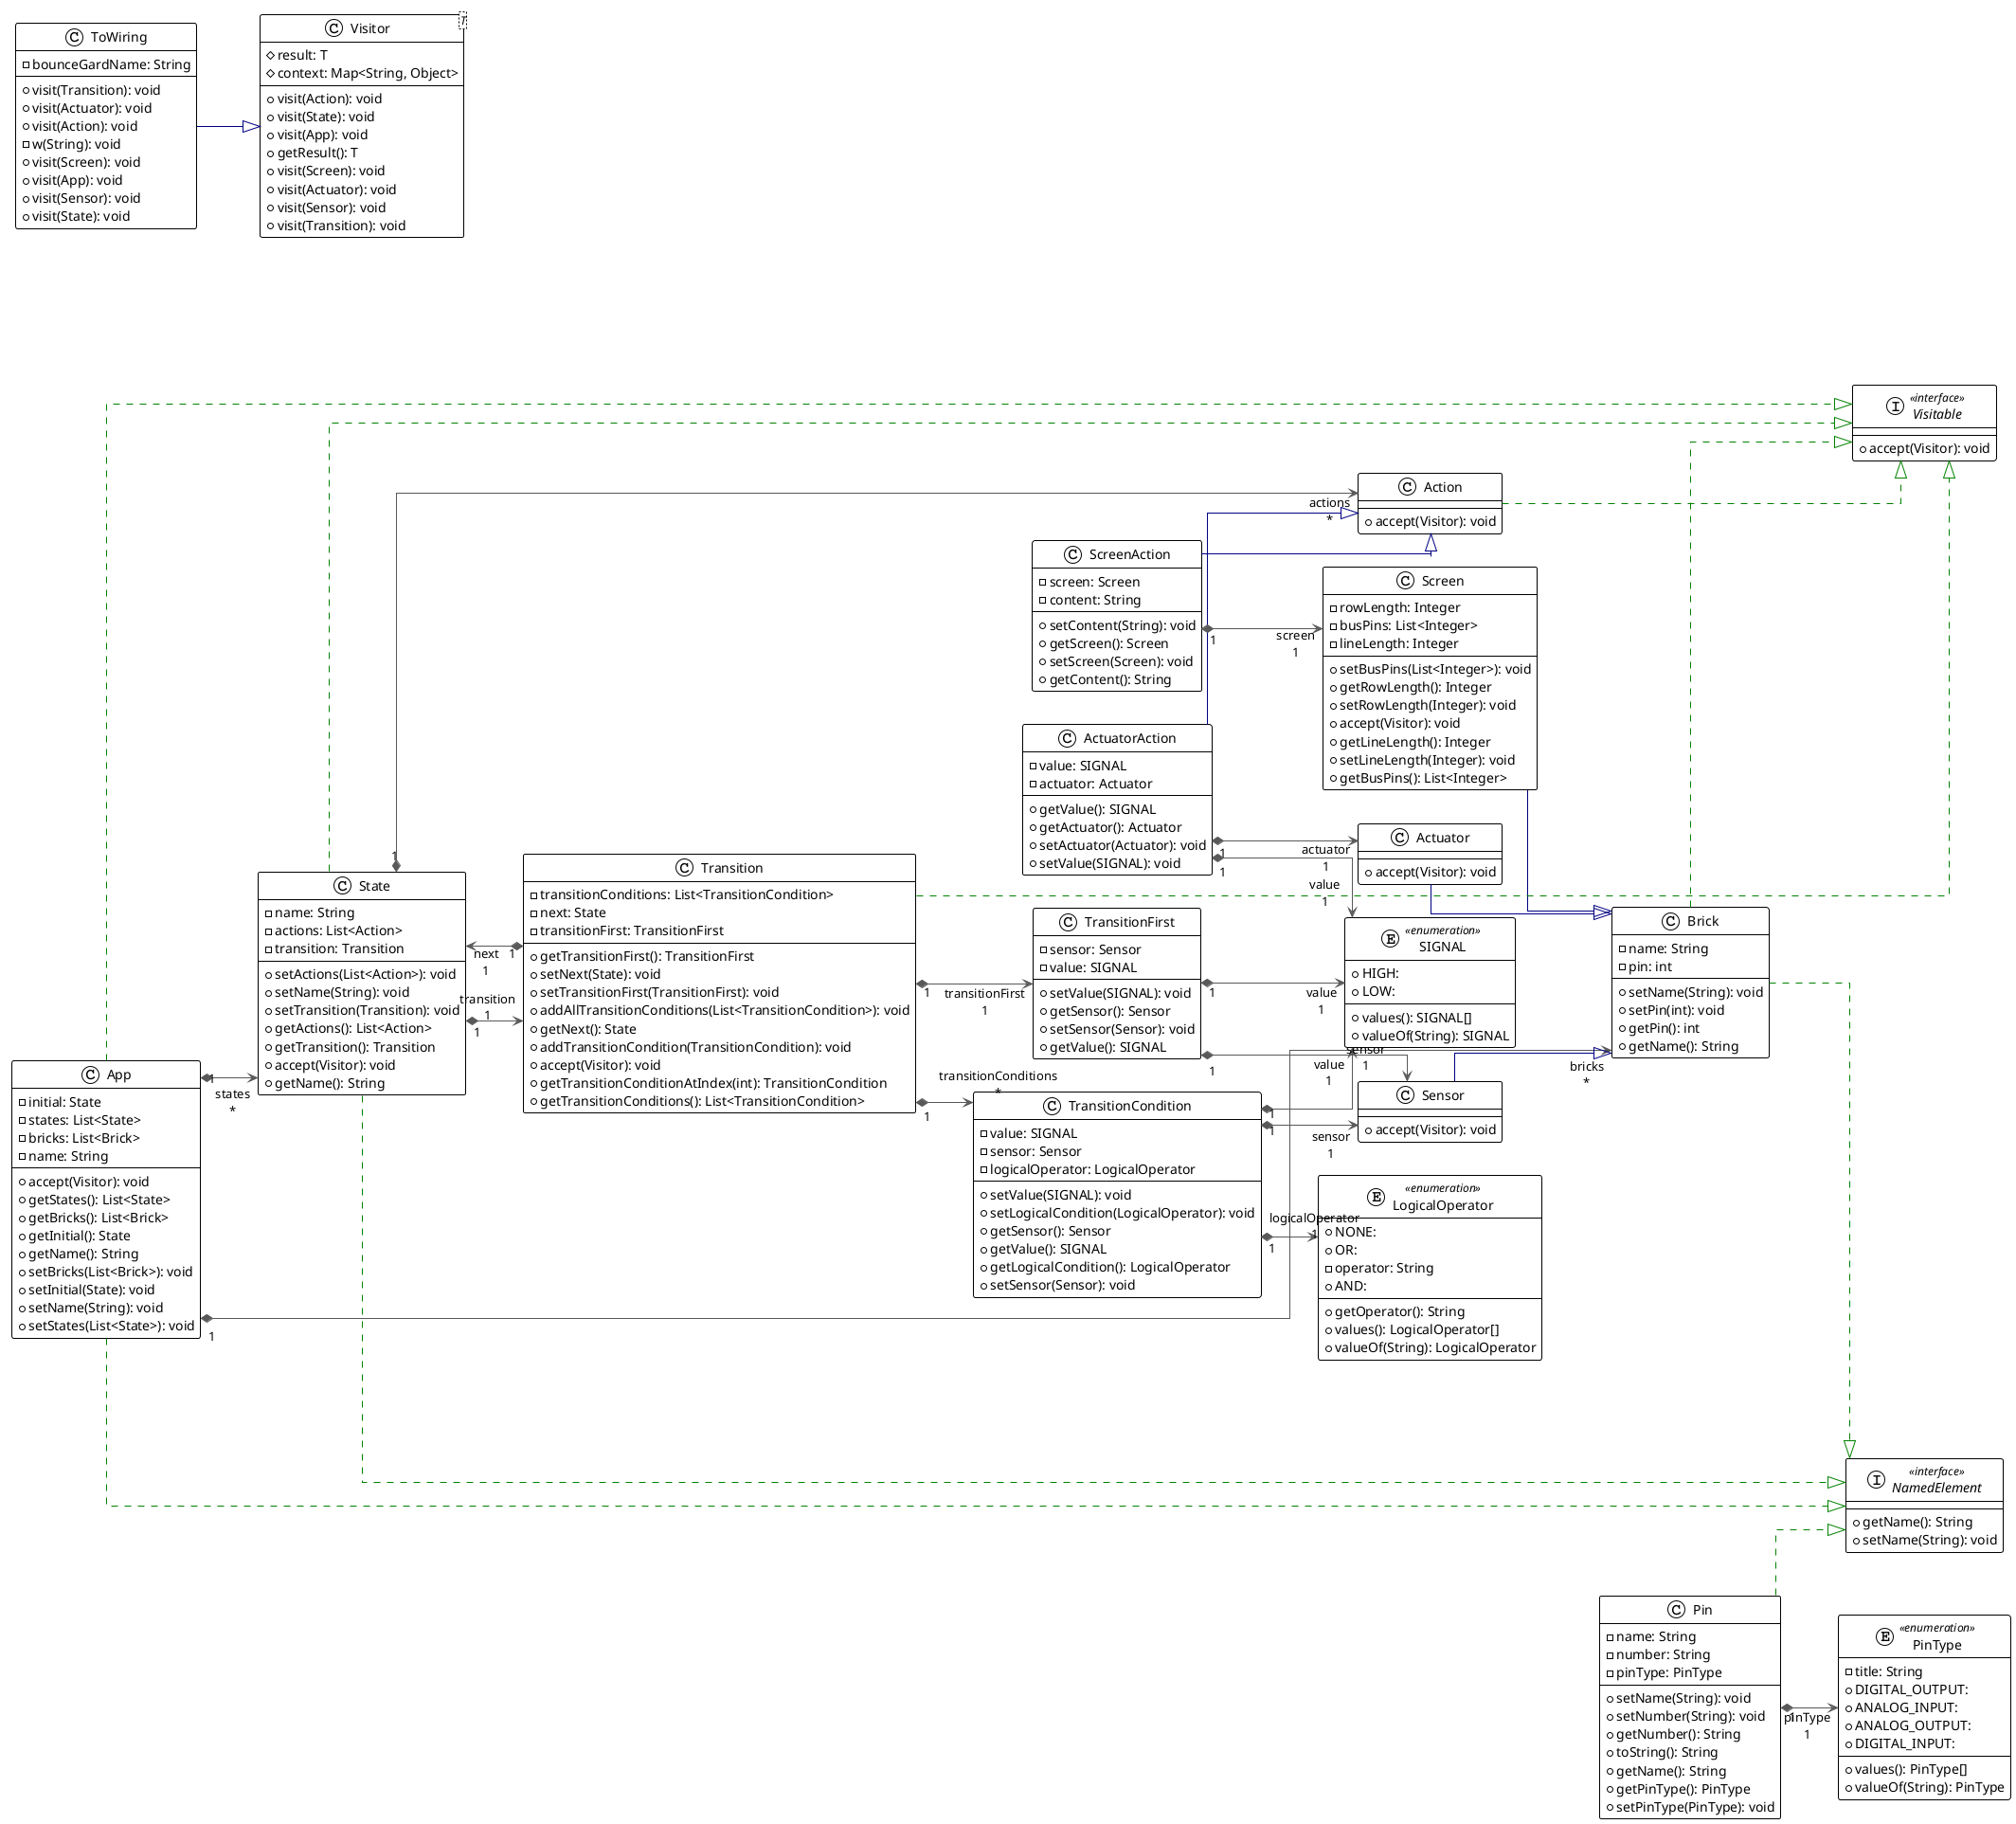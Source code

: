 @startuml

!theme plain
left to right direction
skinparam linetype ortho

class Action {
  + accept(Visitor): void
}
class Actuator {
  + accept(Visitor): void
}
class ActuatorAction {
  - value: SIGNAL
  - actuator: Actuator
  + getValue(): SIGNAL
  + getActuator(): Actuator
  + setActuator(Actuator): void
  + setValue(SIGNAL): void
}
class App {
  - initial: State
  - states: List<State>
  - bricks: List<Brick>
  - name: String
  + accept(Visitor): void
  + getStates(): List<State>
  + getBricks(): List<Brick>
  + getInitial(): State
  + getName(): String
  + setBricks(List<Brick>): void
  + setInitial(State): void
  + setName(String): void
  + setStates(List<State>): void
}
class Brick {
  - name: String
  - pin: int
  + setName(String): void
  + setPin(int): void
  + getPin(): int
  + getName(): String
}
enum LogicalOperator << enumeration >> {
  + NONE: 
  + OR: 
  - operator: String
  + AND: 
  + getOperator(): String
  + values(): LogicalOperator[]
  + valueOf(String): LogicalOperator
}
interface NamedElement << interface >> {
  + getName(): String
  + setName(String): void
}
class Pin {
  - name: String
  - number: String
  - pinType: PinType
  + setName(String): void
  + setNumber(String): void
  + getNumber(): String
  + toString(): String
  + getName(): String
  + getPinType(): PinType
  + setPinType(PinType): void
}
enum PinType << enumeration >> {
  - title: String
  + DIGITAL_OUTPUT: 
  + ANALOG_INPUT: 
  + ANALOG_OUTPUT: 
  + DIGITAL_INPUT: 
  + values(): PinType[]
  + valueOf(String): PinType
}
enum SIGNAL << enumeration >> {
  + HIGH: 
  + LOW: 
  + values(): SIGNAL[]
  + valueOf(String): SIGNAL
}
class Screen {
  - rowLength: Integer
  - busPins: List<Integer>
  - lineLength: Integer
  + setBusPins(List<Integer>): void
  + getRowLength(): Integer
  + setRowLength(Integer): void
  + accept(Visitor): void
  + getLineLength(): Integer
  + setLineLength(Integer): void
  + getBusPins(): List<Integer>
}
class ScreenAction {
  - screen: Screen
  - content: String
  + setContent(String): void
  + getScreen(): Screen
  + setScreen(Screen): void
  + getContent(): String
}
class Sensor {
  + accept(Visitor): void
}
class State {
  - name: String
  - actions: List<Action>
  - transition: Transition
  + setActions(List<Action>): void
  + setName(String): void
  + setTransition(Transition): void
  + getActions(): List<Action>
  + getTransition(): Transition
  + accept(Visitor): void
  + getName(): String
}
class ToWiring {
  - bounceGardName: String
  + visit(Transition): void
  + visit(Actuator): void
  + visit(Action): void
  - w(String): void
  + visit(Screen): void
  + visit(App): void
  + visit(Sensor): void
  + visit(State): void
}
class Transition {
  - transitionConditions: List<TransitionCondition>
  - next: State
  - transitionFirst: TransitionFirst
  + getTransitionFirst(): TransitionFirst
  + setNext(State): void
  + setTransitionFirst(TransitionFirst): void
  + addAllTransitionConditions(List<TransitionCondition>): void
  + getNext(): State
  + addTransitionCondition(TransitionCondition): void
  + accept(Visitor): void
  + getTransitionConditionAtIndex(int): TransitionCondition
  + getTransitionConditions(): List<TransitionCondition>
}
class TransitionCondition {
  - value: SIGNAL
  - sensor: Sensor
  - logicalOperator: LogicalOperator
  + setValue(SIGNAL): void
  + setLogicalCondition(LogicalOperator): void
  + getSensor(): Sensor
  + getValue(): SIGNAL
  + getLogicalCondition(): LogicalOperator
  + setSensor(Sensor): void
}
class TransitionFirst {
  - sensor: Sensor
  - value: SIGNAL
  + setValue(SIGNAL): void
  + getSensor(): Sensor
  + setSensor(Sensor): void
  + getValue(): SIGNAL
}
interface Visitable << interface >> {
  + accept(Visitor): void
}
class Visitor<T> {
  # result: T
  # context: Map<String, Object>
  + visit(Action): void
  + visit(State): void
  + visit(App): void
  + getResult(): T
  + visit(Screen): void
  + visit(Actuator): void
  + visit(Sensor): void
  + visit(Transition): void
}

Action               -[#008200,dashed]-^  Visitable           
Actuator             -[#000082,plain]-^  Brick               
ActuatorAction       -[#000082,plain]-^  Action              
ActuatorAction      "1" *-[#595959,plain]-> "actuator\n1" Actuator            
ActuatorAction      "1" *-[#595959,plain]-> "value\n1" SIGNAL              
App                 "1" *-[#595959,plain]-> "bricks\n*" Brick               
App                  -[#008200,dashed]-^  NamedElement        
App                 "1" *-[#595959,plain]-> "states\n*" State               
App                  -[#008200,dashed]-^  Visitable           
Brick                -[#008200,dashed]-^  NamedElement        
Brick                -[#008200,dashed]-^  Visitable           
Pin                  -[#008200,dashed]-^  NamedElement        
Pin                 "1" *-[#595959,plain]-> "pinType\n1" PinType             
Screen               -[#000082,plain]-^  Brick               
ScreenAction         -[#000082,plain]-^  Action              
ScreenAction        "1" *-[#595959,plain]-> "screen\n1" Screen              
Sensor               -[#000082,plain]-^  Brick               
State               "1" *-[#595959,plain]-> "actions\n*" Action              
State                -[#008200,dashed]-^  NamedElement        
State               "1" *-[#595959,plain]-> "transition\n1" Transition          
State                -[#008200,dashed]-^  Visitable           
ToWiring             -[#000082,plain]-^  Visitor             
Transition          "1" *-[#595959,plain]-> "next\n1" State               
Transition          "1" *-[#595959,plain]-> "transitionConditions\n*" TransitionCondition 
Transition          "1" *-[#595959,plain]-> "transitionFirst\n1" TransitionFirst     
Transition           -[#008200,dashed]-^  Visitable           
TransitionCondition "1" *-[#595959,plain]-> "logicalOperator\n1" LogicalOperator     
TransitionCondition "1" *-[#595959,plain]-> "value\n1" SIGNAL              
TransitionCondition "1" *-[#595959,plain]-> "sensor\n1" Sensor              
TransitionFirst     "1" *-[#595959,plain]-> "value\n1" SIGNAL              
TransitionFirst     "1" *-[#595959,plain]-> "sensor\n1" Sensor              
@enduml
